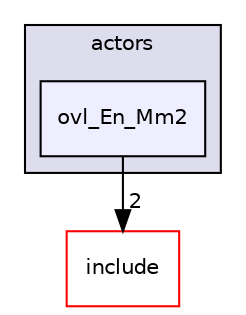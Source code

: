 digraph "src/overlays/actors/ovl_En_Mm2" {
  compound=true
  node [ fontsize="10", fontname="Helvetica"];
  edge [ labelfontsize="10", labelfontname="Helvetica"];
  subgraph clusterdir_e93473484be31ce7bcb356bd643a22f8 {
    graph [ bgcolor="#ddddee", pencolor="black", label="actors" fontname="Helvetica", fontsize="10", URL="dir_e93473484be31ce7bcb356bd643a22f8.html"]
  dir_8f77071bc7e8da088728287dd3fc6b61 [shape=box, label="ovl_En_Mm2", style="filled", fillcolor="#eeeeff", pencolor="black", URL="dir_8f77071bc7e8da088728287dd3fc6b61.html"];
  }
  dir_d44c64559bbebec7f509842c48db8b23 [shape=box label="include" fillcolor="white" style="filled" color="red" URL="dir_d44c64559bbebec7f509842c48db8b23.html"];
  dir_8f77071bc7e8da088728287dd3fc6b61->dir_d44c64559bbebec7f509842c48db8b23 [headlabel="2", labeldistance=1.5 headhref="dir_000307_000000.html"];
}

